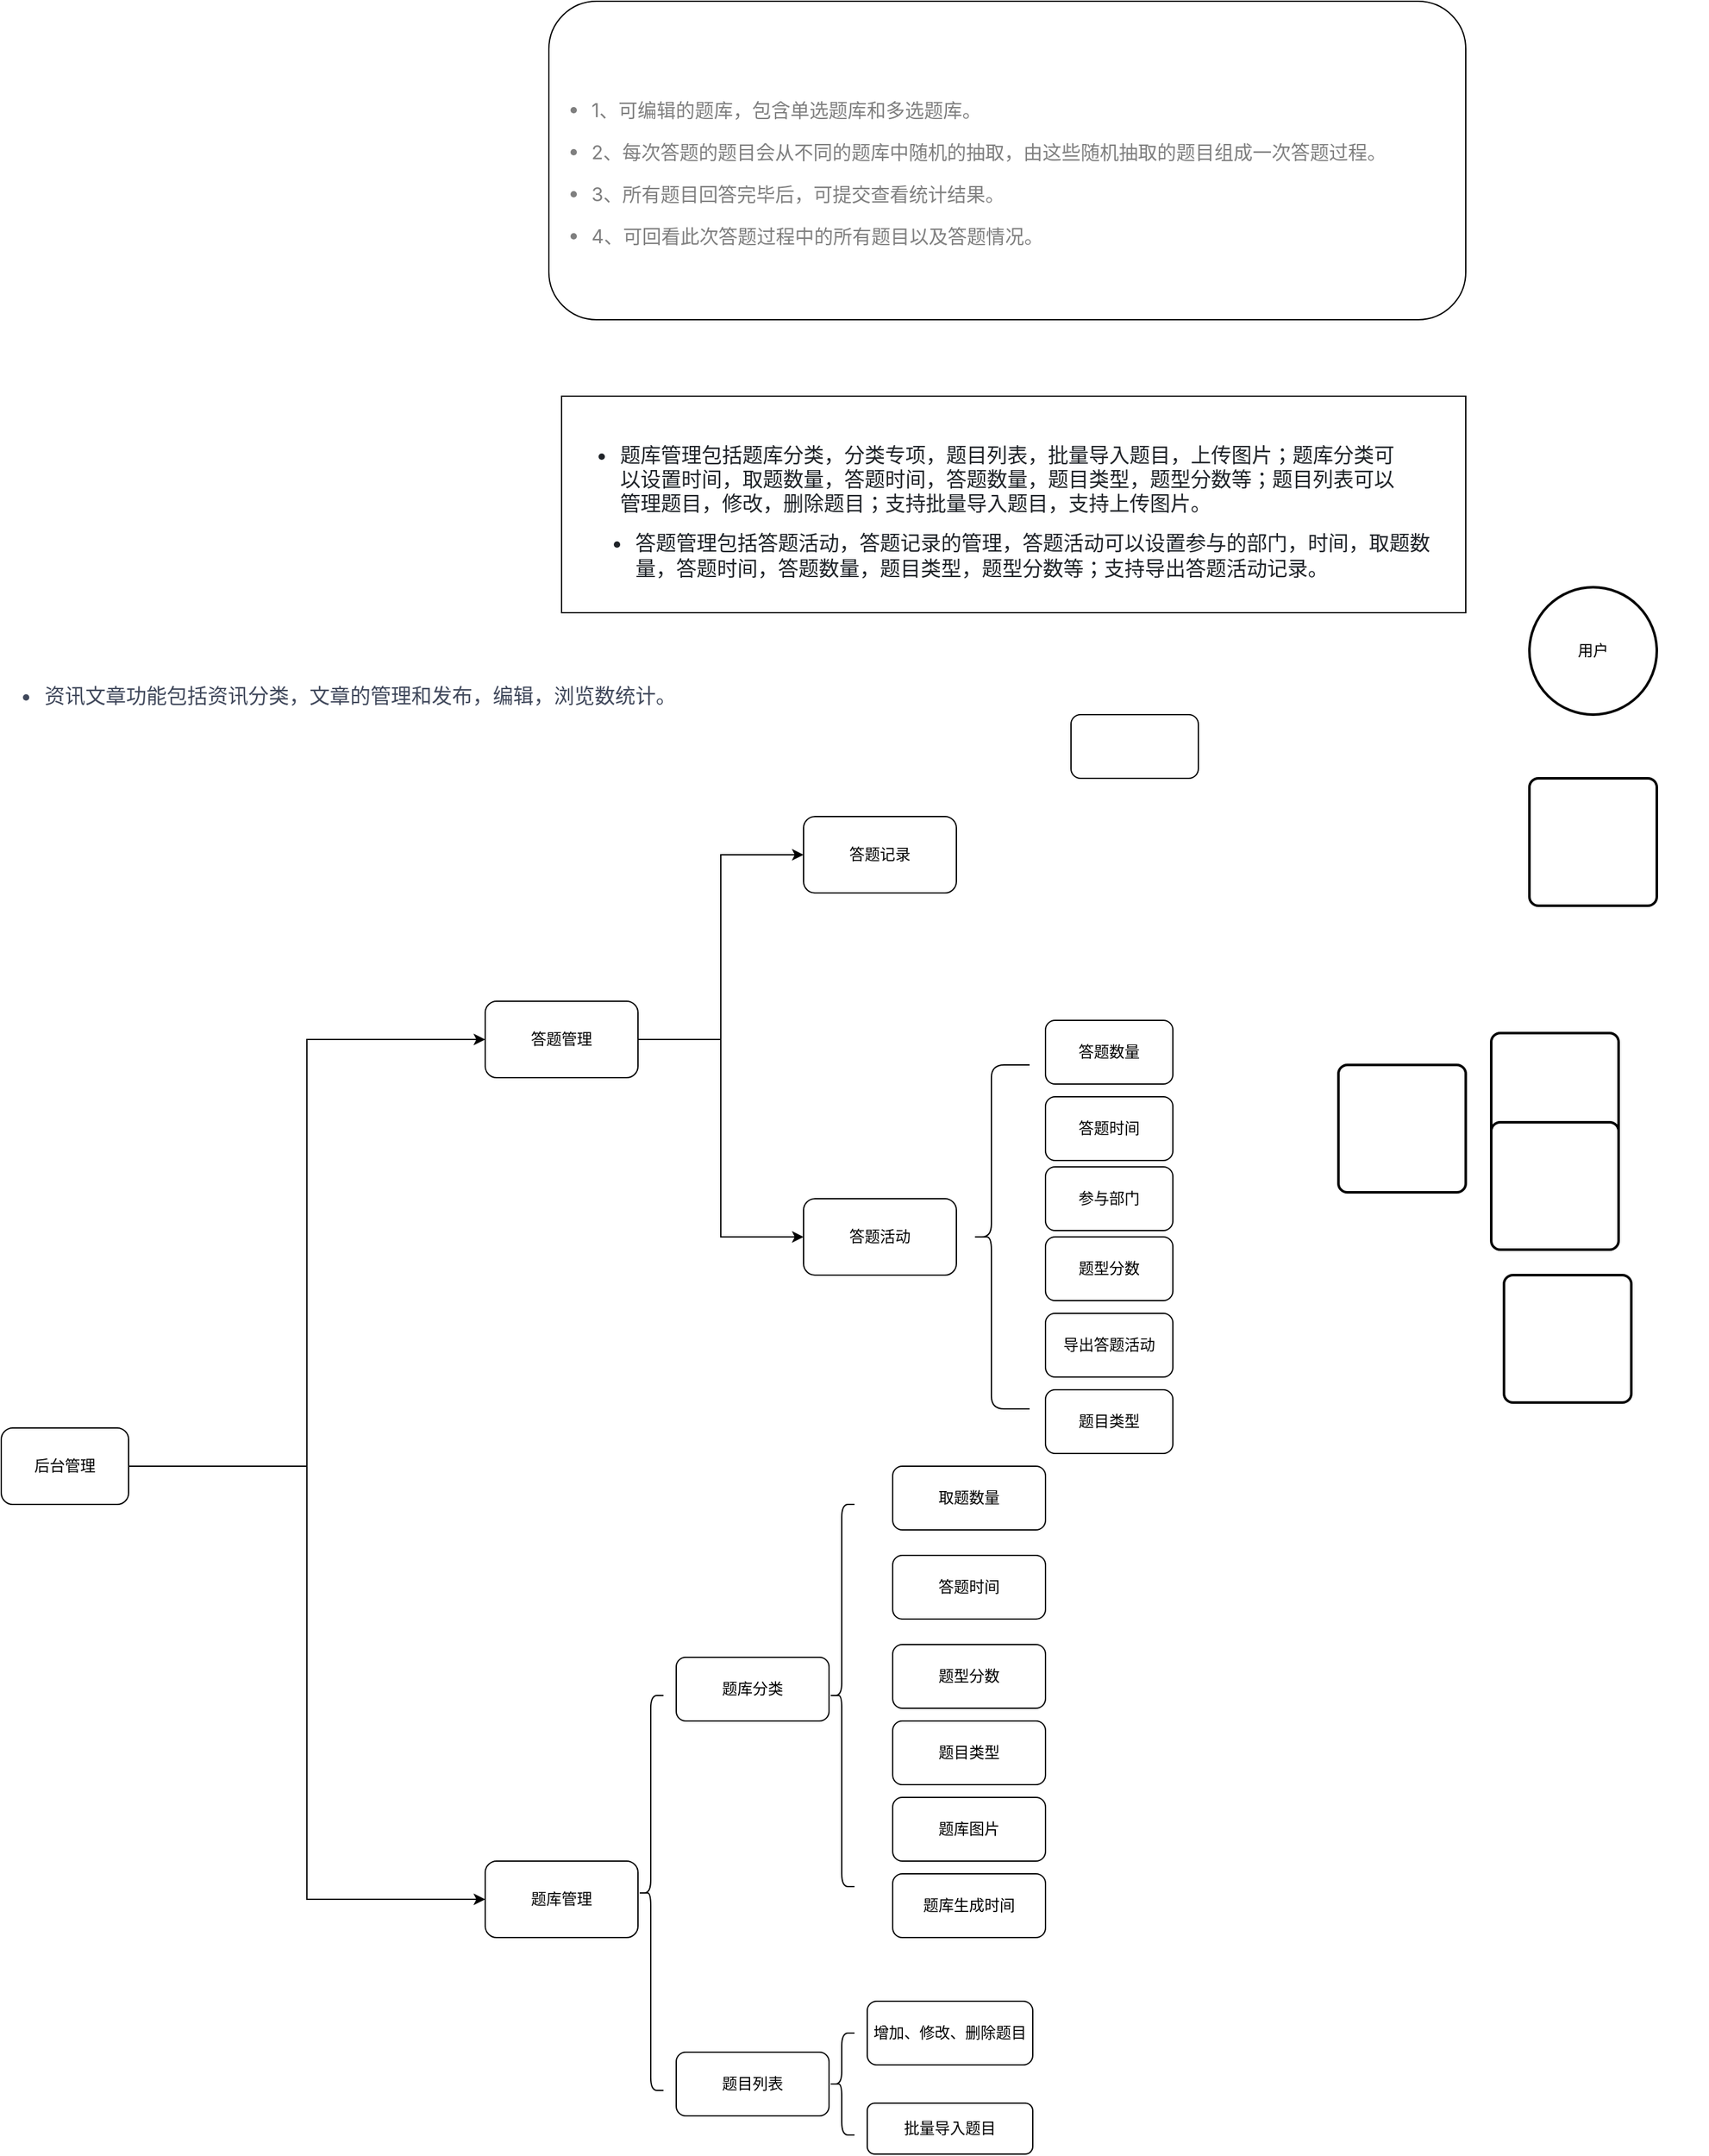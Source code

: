 <mxfile version="21.2.3" type="github">
  <diagram name="第 1 页" id="6ZiAtuESyfI7QjD55QfH">
    <mxGraphModel dx="2110" dy="879" grid="1" gridSize="10" guides="1" tooltips="1" connect="1" arrows="1" fold="1" page="1" pageScale="1" pageWidth="827" pageHeight="1169" math="0" shadow="0">
      <root>
        <mxCell id="0" />
        <mxCell id="1" parent="0" />
        <mxCell id="IZZsFDPY9UNSteAuJ_DV-1" value="" style="rounded=1;whiteSpace=wrap;html=1;" vertex="1" parent="1">
          <mxGeometry x="140" y="90" width="720" height="250" as="geometry" />
        </mxCell>
        <mxCell id="IZZsFDPY9UNSteAuJ_DV-2" value="&lt;div style=&quot;text-align: left;&quot;&gt;&lt;font face=&quot;-apple-system-font, BlinkMacSystemFont, Helvetica Neue, PingFang SC, Hiragino Sans GB, Microsoft YaHei UI, Microsoft YaHei, Arial, sans-serif&quot; color=&quot;rgba(0, 0, 0, 0.5)&quot;&gt;&lt;span style=&quot;font-size: 15px;&quot;&gt;&lt;br&gt;&lt;/span&gt;&lt;/font&gt;&lt;/div&gt;" style="text;html=1;strokeColor=none;fillColor=none;align=center;verticalAlign=middle;whiteSpace=wrap;rounded=0;" vertex="1" parent="1">
          <mxGeometry x="-80" y="170" width="1130" height="30" as="geometry" />
        </mxCell>
        <mxCell id="IZZsFDPY9UNSteAuJ_DV-3" value="&lt;ul style=&quot;margin: 0px 0px 1em; padding: 0px 0px 0px 30px; list-style: unset; max-width: 100%; width: 703px; color: rgba(0, 0, 0, 0.9); font-family: -apple-system-font, BlinkMacSystemFont, &amp;quot;Helvetica Neue&amp;quot;, &amp;quot;PingFang SC&amp;quot;, &amp;quot;Hiragino Sans GB&amp;quot;, &amp;quot;Microsoft YaHei UI&amp;quot;, &amp;quot;Microsoft YaHei&amp;quot;, Arial, sans-serif; font-size: 16px; text-align: start; background-color: rgb(255, 255, 255); box-sizing: border-box !important; overflow-wrap: break-word !important;&quot;&gt;&lt;li style=&quot;border-color: var(--border-color); margin: 1em 0px; padding: 0px; max-width: 100%; clear: both; color: rgba(0, 0, 0, 0.5); font-size: 15px; box-sizing: border-box !important; overflow-wrap: break-word !important;&quot;&gt;1、可编辑的题库，包含单选题库和多选题库。&lt;/li&gt;&lt;li style=&quot;margin: 1em 0px; padding: 0px; max-width: 100%; box-sizing: border-box !important; overflow-wrap: break-word !important; clear: both; color: rgba(0, 0, 0, 0.5); font-size: 15px;&quot;&gt;2、每次答题的题目会从不同的题库中随机的抽取，由这些随机抽取的题目组成一次答题过程。&lt;/li&gt;&lt;li style=&quot;margin: 1em 0px; padding: 0px; max-width: 100%; box-sizing: border-box !important; overflow-wrap: break-word !important; clear: both; color: rgba(0, 0, 0, 0.5); font-size: 15px;&quot;&gt;3、所有题目回答完毕后，可提交查看统计结果。&lt;/li&gt;&lt;li style=&quot;margin: 1em 0px; padding: 0px; max-width: 100%; box-sizing: border-box !important; overflow-wrap: break-word !important; clear: both; color: rgba(0, 0, 0, 0.5); font-size: 15px;&quot;&gt;4、可回看此次答题过程中的所有题目以及答题情况。&lt;/li&gt;&lt;/ul&gt;" style="text;html=1;strokeColor=none;fillColor=none;align=center;verticalAlign=middle;whiteSpace=wrap;rounded=0;" vertex="1" parent="1">
          <mxGeometry x="290" y="210" width="410" height="30" as="geometry" />
        </mxCell>
        <mxCell id="IZZsFDPY9UNSteAuJ_DV-6" value="" style="rounded=0;whiteSpace=wrap;html=1;" vertex="1" parent="1">
          <mxGeometry x="150" y="400" width="710" height="170" as="geometry" />
        </mxCell>
        <mxCell id="IZZsFDPY9UNSteAuJ_DV-7" value="&lt;ul style=&quot;box-sizing: border-box; padding-left: 2em; margin-top: 0px; margin-bottom: 16px; color: rgb(31, 35, 40); font-family: -apple-system, BlinkMacSystemFont, &amp;quot;Segoe UI&amp;quot;, &amp;quot;Noto Sans&amp;quot;, Helvetica, Arial, sans-serif, &amp;quot;Apple Color Emoji&amp;quot;, &amp;quot;Segoe UI Emoji&amp;quot;; font-size: 16px; text-align: start; background-color: rgb(255, 255, 255);&quot; dir=&quot;auto&quot;&gt;&lt;li style=&quot;box-sizing: border-box; margin-top: 0.25em;&quot;&gt;&lt;p style=&quot;box-sizing: border-box; margin-top: 16px; margin-bottom: 16px;&quot; dir=&quot;auto&quot;&gt;答题管理包括答题活动，答题记录的管理，答题活动可以设置参与的部门，时间，取题数量，答题时间，答题数量，题目类型，题型分数等；支持导出答题活动记录。&lt;/p&gt;&lt;/li&gt;&lt;/ul&gt;" style="text;html=1;strokeColor=none;fillColor=none;align=center;verticalAlign=middle;whiteSpace=wrap;rounded=0;" vertex="1" parent="1">
          <mxGeometry x="175" y="510" width="670" height="30" as="geometry" />
        </mxCell>
        <mxCell id="IZZsFDPY9UNSteAuJ_DV-8" value="&lt;ul style=&quot;box-sizing: border-box; padding-left: 2em; margin-top: 0px; margin-bottom: 16px; color: rgb(31, 35, 40); font-family: -apple-system, BlinkMacSystemFont, &amp;quot;Segoe UI&amp;quot;, &amp;quot;Noto Sans&amp;quot;, Helvetica, Arial, sans-serif, &amp;quot;Apple Color Emoji&amp;quot;, &amp;quot;Segoe UI Emoji&amp;quot;; font-size: 16px; text-align: start; background-color: rgb(255, 255, 255);&quot; dir=&quot;auto&quot;&gt;&lt;li style=&quot;box-sizing: border-box; margin-top: 0.25em;&quot;&gt;&lt;p style=&quot;box-sizing: border-box; margin-top: 16px; margin-bottom: 16px;&quot; dir=&quot;auto&quot;&gt;题库管理包括题库分类，分类专项，题目列表，批量导入题目，上传图片；题库分类可以设置时间，取题数量，答题时间，答题数量，题目类型，题型分数等；题目列表可以管理题目，修改，删除题目；支持批量导入题目，支持上传图片。&lt;/p&gt;&lt;/li&gt;&lt;/ul&gt;" style="text;html=1;strokeColor=none;fillColor=none;align=center;verticalAlign=middle;whiteSpace=wrap;rounded=0;" vertex="1" parent="1">
          <mxGeometry x="162.5" y="450" width="655" height="30" as="geometry" />
        </mxCell>
        <mxCell id="IZZsFDPY9UNSteAuJ_DV-12" style="edgeStyle=orthogonalEdgeStyle;rounded=0;orthogonalLoop=1;jettySize=auto;html=1;exitX=1;exitY=0.5;exitDx=0;exitDy=0;entryX=0;entryY=0.5;entryDx=0;entryDy=0;" edge="1" parent="1" source="IZZsFDPY9UNSteAuJ_DV-9" target="IZZsFDPY9UNSteAuJ_DV-10">
          <mxGeometry relative="1" as="geometry" />
        </mxCell>
        <mxCell id="IZZsFDPY9UNSteAuJ_DV-13" style="edgeStyle=orthogonalEdgeStyle;rounded=0;orthogonalLoop=1;jettySize=auto;html=1;exitX=1;exitY=0.5;exitDx=0;exitDy=0;entryX=0;entryY=0.5;entryDx=0;entryDy=0;" edge="1" parent="1" source="IZZsFDPY9UNSteAuJ_DV-9" target="IZZsFDPY9UNSteAuJ_DV-11">
          <mxGeometry relative="1" as="geometry" />
        </mxCell>
        <mxCell id="IZZsFDPY9UNSteAuJ_DV-9" value="答题管理" style="rounded=1;whiteSpace=wrap;html=1;" vertex="1" parent="1">
          <mxGeometry x="90" y="875" width="120" height="60" as="geometry" />
        </mxCell>
        <mxCell id="IZZsFDPY9UNSteAuJ_DV-10" value="答题记录" style="rounded=1;whiteSpace=wrap;html=1;" vertex="1" parent="1">
          <mxGeometry x="340" y="730" width="120" height="60" as="geometry" />
        </mxCell>
        <mxCell id="IZZsFDPY9UNSteAuJ_DV-11" value="答题活动" style="rounded=1;whiteSpace=wrap;html=1;" vertex="1" parent="1">
          <mxGeometry x="340" y="1030" width="120" height="60" as="geometry" />
        </mxCell>
        <mxCell id="IZZsFDPY9UNSteAuJ_DV-14" value="答题数量" style="rounded=1;whiteSpace=wrap;html=1;" vertex="1" parent="1">
          <mxGeometry x="530" y="890" width="100" height="50" as="geometry" />
        </mxCell>
        <mxCell id="IZZsFDPY9UNSteAuJ_DV-15" value="答题时间" style="rounded=1;whiteSpace=wrap;html=1;" vertex="1" parent="1">
          <mxGeometry x="530" y="950" width="100" height="50" as="geometry" />
        </mxCell>
        <mxCell id="IZZsFDPY9UNSteAuJ_DV-16" value="" style="rounded=1;whiteSpace=wrap;html=1;" vertex="1" parent="1">
          <mxGeometry x="550" y="650" width="100" height="50" as="geometry" />
        </mxCell>
        <mxCell id="IZZsFDPY9UNSteAuJ_DV-17" value="参与部门" style="rounded=1;whiteSpace=wrap;html=1;" vertex="1" parent="1">
          <mxGeometry x="530" y="1005" width="100" height="50" as="geometry" />
        </mxCell>
        <mxCell id="IZZsFDPY9UNSteAuJ_DV-18" value="题目类型" style="rounded=1;whiteSpace=wrap;html=1;" vertex="1" parent="1">
          <mxGeometry x="530" y="1180" width="100" height="50" as="geometry" />
        </mxCell>
        <mxCell id="IZZsFDPY9UNSteAuJ_DV-19" value="题型分数" style="rounded=1;whiteSpace=wrap;html=1;" vertex="1" parent="1">
          <mxGeometry x="530" y="1060" width="100" height="50" as="geometry" />
        </mxCell>
        <mxCell id="IZZsFDPY9UNSteAuJ_DV-21" value="导出答题活动" style="rounded=1;whiteSpace=wrap;html=1;" vertex="1" parent="1">
          <mxGeometry x="530" y="1120" width="100" height="50" as="geometry" />
        </mxCell>
        <mxCell id="IZZsFDPY9UNSteAuJ_DV-27" value="" style="shape=curlyBracket;whiteSpace=wrap;html=1;rounded=1;labelPosition=left;verticalLabelPosition=middle;align=right;verticalAlign=middle;size=0.333;" vertex="1" parent="1">
          <mxGeometry x="472.5" y="925" width="45" height="270" as="geometry" />
        </mxCell>
        <mxCell id="IZZsFDPY9UNSteAuJ_DV-28" value="用户" style="strokeWidth=2;html=1;shape=mxgraph.flowchart.start_2;whiteSpace=wrap;" vertex="1" parent="1">
          <mxGeometry x="910" y="550" width="100" height="100" as="geometry" />
        </mxCell>
        <mxCell id="IZZsFDPY9UNSteAuJ_DV-29" value="" style="rounded=1;whiteSpace=wrap;html=1;absoluteArcSize=1;arcSize=14;strokeWidth=2;" vertex="1" parent="1">
          <mxGeometry x="910" y="700" width="100" height="100" as="geometry" />
        </mxCell>
        <mxCell id="IZZsFDPY9UNSteAuJ_DV-30" value="" style="rounded=1;whiteSpace=wrap;html=1;absoluteArcSize=1;arcSize=14;strokeWidth=2;" vertex="1" parent="1">
          <mxGeometry x="760" y="925" width="100" height="100" as="geometry" />
        </mxCell>
        <mxCell id="IZZsFDPY9UNSteAuJ_DV-31" value="" style="rounded=1;whiteSpace=wrap;html=1;absoluteArcSize=1;arcSize=14;strokeWidth=2;" vertex="1" parent="1">
          <mxGeometry x="880" y="900" width="100" height="100" as="geometry" />
        </mxCell>
        <mxCell id="IZZsFDPY9UNSteAuJ_DV-32" value="" style="rounded=1;whiteSpace=wrap;html=1;absoluteArcSize=1;arcSize=14;strokeWidth=2;" vertex="1" parent="1">
          <mxGeometry x="880" y="970" width="100" height="100" as="geometry" />
        </mxCell>
        <mxCell id="IZZsFDPY9UNSteAuJ_DV-33" value="" style="rounded=1;whiteSpace=wrap;html=1;absoluteArcSize=1;arcSize=14;strokeWidth=2;" vertex="1" parent="1">
          <mxGeometry x="890" y="1090" width="100" height="100" as="geometry" />
        </mxCell>
        <mxCell id="IZZsFDPY9UNSteAuJ_DV-34" value="&lt;ul style=&quot;box-sizing: border-box; padding-left: 2em; margin-top: 0px; margin-bottom: 16px; padding-bottom: 1px; color: rgb(64, 72, 91); font-family: -apple-system, BlinkMacSystemFont, &amp;quot;Segoe UI&amp;quot;, Helvetica, Arial, &amp;quot;Apple Color Emoji&amp;quot;, &amp;quot;Segoe UI Emoji&amp;quot;, &amp;quot;Segoe UI Symbol&amp;quot;, &amp;quot;Liberation Sans&amp;quot;, &amp;quot;PingFang SC&amp;quot;, &amp;quot;Microsoft YaHei&amp;quot;, &amp;quot;Hiragino Sans GB&amp;quot;, &amp;quot;Wenquanyi Micro Hei&amp;quot;, &amp;quot;WenQuanYi Zen Hei&amp;quot;, &amp;quot;ST Heiti&amp;quot;, SimHei, SimSun, &amp;quot;WenQuanYi Zen Hei Sharp&amp;quot;, sans-serif; font-size: 16px; font-style: normal; font-variant-ligatures: normal; font-variant-caps: normal; font-weight: 400; letter-spacing: normal; orphans: 2; text-align: left; text-indent: 0px; text-transform: none; widows: 2; word-spacing: 0px; -webkit-text-stroke-width: 0px; background-color: rgb(255, 255, 255); text-decoration-thickness: initial; text-decoration-style: initial; text-decoration-color: initial;&quot;&gt;&lt;li style=&quot;box-sizing: border-box; list-style: initial; margin-top: 0.25em;&quot;&gt;&lt;p style=&quot;box-sizing: border-box; margin: 16px 0em; line-height: 1.6; word-break: break-word;&quot;&gt;资讯文章功能包括资讯分类，文章的管理和发布，编辑，浏览数统计。&lt;/p&gt;&lt;/li&gt;&lt;/ul&gt;" style="text;whiteSpace=wrap;html=1;" vertex="1" parent="1">
          <mxGeometry x="-290" y="600" width="560" height="120" as="geometry" />
        </mxCell>
        <mxCell id="IZZsFDPY9UNSteAuJ_DV-36" style="edgeStyle=orthogonalEdgeStyle;rounded=0;orthogonalLoop=1;jettySize=auto;html=1;exitX=1;exitY=0.5;exitDx=0;exitDy=0;entryX=0;entryY=0.5;entryDx=0;entryDy=0;" edge="1" parent="1" source="IZZsFDPY9UNSteAuJ_DV-35" target="IZZsFDPY9UNSteAuJ_DV-9">
          <mxGeometry relative="1" as="geometry" />
        </mxCell>
        <mxCell id="IZZsFDPY9UNSteAuJ_DV-41" style="edgeStyle=orthogonalEdgeStyle;rounded=0;orthogonalLoop=1;jettySize=auto;html=1;exitX=1;exitY=0.5;exitDx=0;exitDy=0;entryX=0;entryY=0.5;entryDx=0;entryDy=0;" edge="1" parent="1" source="IZZsFDPY9UNSteAuJ_DV-35" target="IZZsFDPY9UNSteAuJ_DV-37">
          <mxGeometry relative="1" as="geometry" />
        </mxCell>
        <mxCell id="IZZsFDPY9UNSteAuJ_DV-35" value="后台管理" style="rounded=1;whiteSpace=wrap;html=1;" vertex="1" parent="1">
          <mxGeometry x="-290" y="1210" width="100" height="60" as="geometry" />
        </mxCell>
        <mxCell id="IZZsFDPY9UNSteAuJ_DV-37" value="题库管理" style="rounded=1;whiteSpace=wrap;html=1;" vertex="1" parent="1">
          <mxGeometry x="90" y="1550" width="120" height="60" as="geometry" />
        </mxCell>
        <mxCell id="IZZsFDPY9UNSteAuJ_DV-43" value="题目列表" style="rounded=1;whiteSpace=wrap;html=1;" vertex="1" parent="1">
          <mxGeometry x="240" y="1700" width="120" height="50" as="geometry" />
        </mxCell>
        <mxCell id="IZZsFDPY9UNSteAuJ_DV-44" value="题库分类" style="rounded=1;whiteSpace=wrap;html=1;" vertex="1" parent="1">
          <mxGeometry x="240" y="1390" width="120" height="50" as="geometry" />
        </mxCell>
        <mxCell id="IZZsFDPY9UNSteAuJ_DV-50" value="答题时间" style="rounded=1;whiteSpace=wrap;html=1;" vertex="1" parent="1">
          <mxGeometry x="410" y="1310" width="120" height="50" as="geometry" />
        </mxCell>
        <mxCell id="IZZsFDPY9UNSteAuJ_DV-51" value="取题数量" style="rounded=1;whiteSpace=wrap;html=1;" vertex="1" parent="1">
          <mxGeometry x="410" y="1240" width="120" height="50" as="geometry" />
        </mxCell>
        <mxCell id="IZZsFDPY9UNSteAuJ_DV-55" value="题目类型" style="rounded=1;whiteSpace=wrap;html=1;" vertex="1" parent="1">
          <mxGeometry x="410" y="1440" width="120" height="50" as="geometry" />
        </mxCell>
        <mxCell id="IZZsFDPY9UNSteAuJ_DV-56" value="题型分数" style="rounded=1;whiteSpace=wrap;html=1;" vertex="1" parent="1">
          <mxGeometry x="410" y="1380" width="120" height="50" as="geometry" />
        </mxCell>
        <mxCell id="IZZsFDPY9UNSteAuJ_DV-59" value="增加、修改、删除题目" style="rounded=1;whiteSpace=wrap;html=1;" vertex="1" parent="1">
          <mxGeometry x="390" y="1660" width="130" height="50" as="geometry" />
        </mxCell>
        <mxCell id="IZZsFDPY9UNSteAuJ_DV-60" value="批量导入题目" style="rounded=1;whiteSpace=wrap;html=1;" vertex="1" parent="1">
          <mxGeometry x="390" y="1740" width="130" height="40" as="geometry" />
        </mxCell>
        <mxCell id="IZZsFDPY9UNSteAuJ_DV-62" value="" style="shape=curlyBracket;whiteSpace=wrap;html=1;rounded=1;labelPosition=left;verticalLabelPosition=middle;align=right;verticalAlign=middle;size=0.5;" vertex="1" parent="1">
          <mxGeometry x="360" y="1685" width="20" height="80" as="geometry" />
        </mxCell>
        <mxCell id="IZZsFDPY9UNSteAuJ_DV-71" value="" style="shape=curlyBracket;whiteSpace=wrap;html=1;rounded=1;labelPosition=left;verticalLabelPosition=middle;align=right;verticalAlign=middle;" vertex="1" parent="1">
          <mxGeometry x="360" y="1270" width="20" height="300" as="geometry" />
        </mxCell>
        <mxCell id="IZZsFDPY9UNSteAuJ_DV-72" value="" style="shape=curlyBracket;whiteSpace=wrap;html=1;rounded=1;labelPosition=left;verticalLabelPosition=middle;align=right;verticalAlign=middle;" vertex="1" parent="1">
          <mxGeometry x="210" y="1420" width="20" height="310" as="geometry" />
        </mxCell>
        <mxCell id="IZZsFDPY9UNSteAuJ_DV-73" value="题库图片" style="rounded=1;whiteSpace=wrap;html=1;" vertex="1" parent="1">
          <mxGeometry x="410" y="1500" width="120" height="50" as="geometry" />
        </mxCell>
        <mxCell id="IZZsFDPY9UNSteAuJ_DV-76" value="题库生成时间" style="rounded=1;whiteSpace=wrap;html=1;" vertex="1" parent="1">
          <mxGeometry x="410" y="1560" width="120" height="50" as="geometry" />
        </mxCell>
      </root>
    </mxGraphModel>
  </diagram>
</mxfile>
